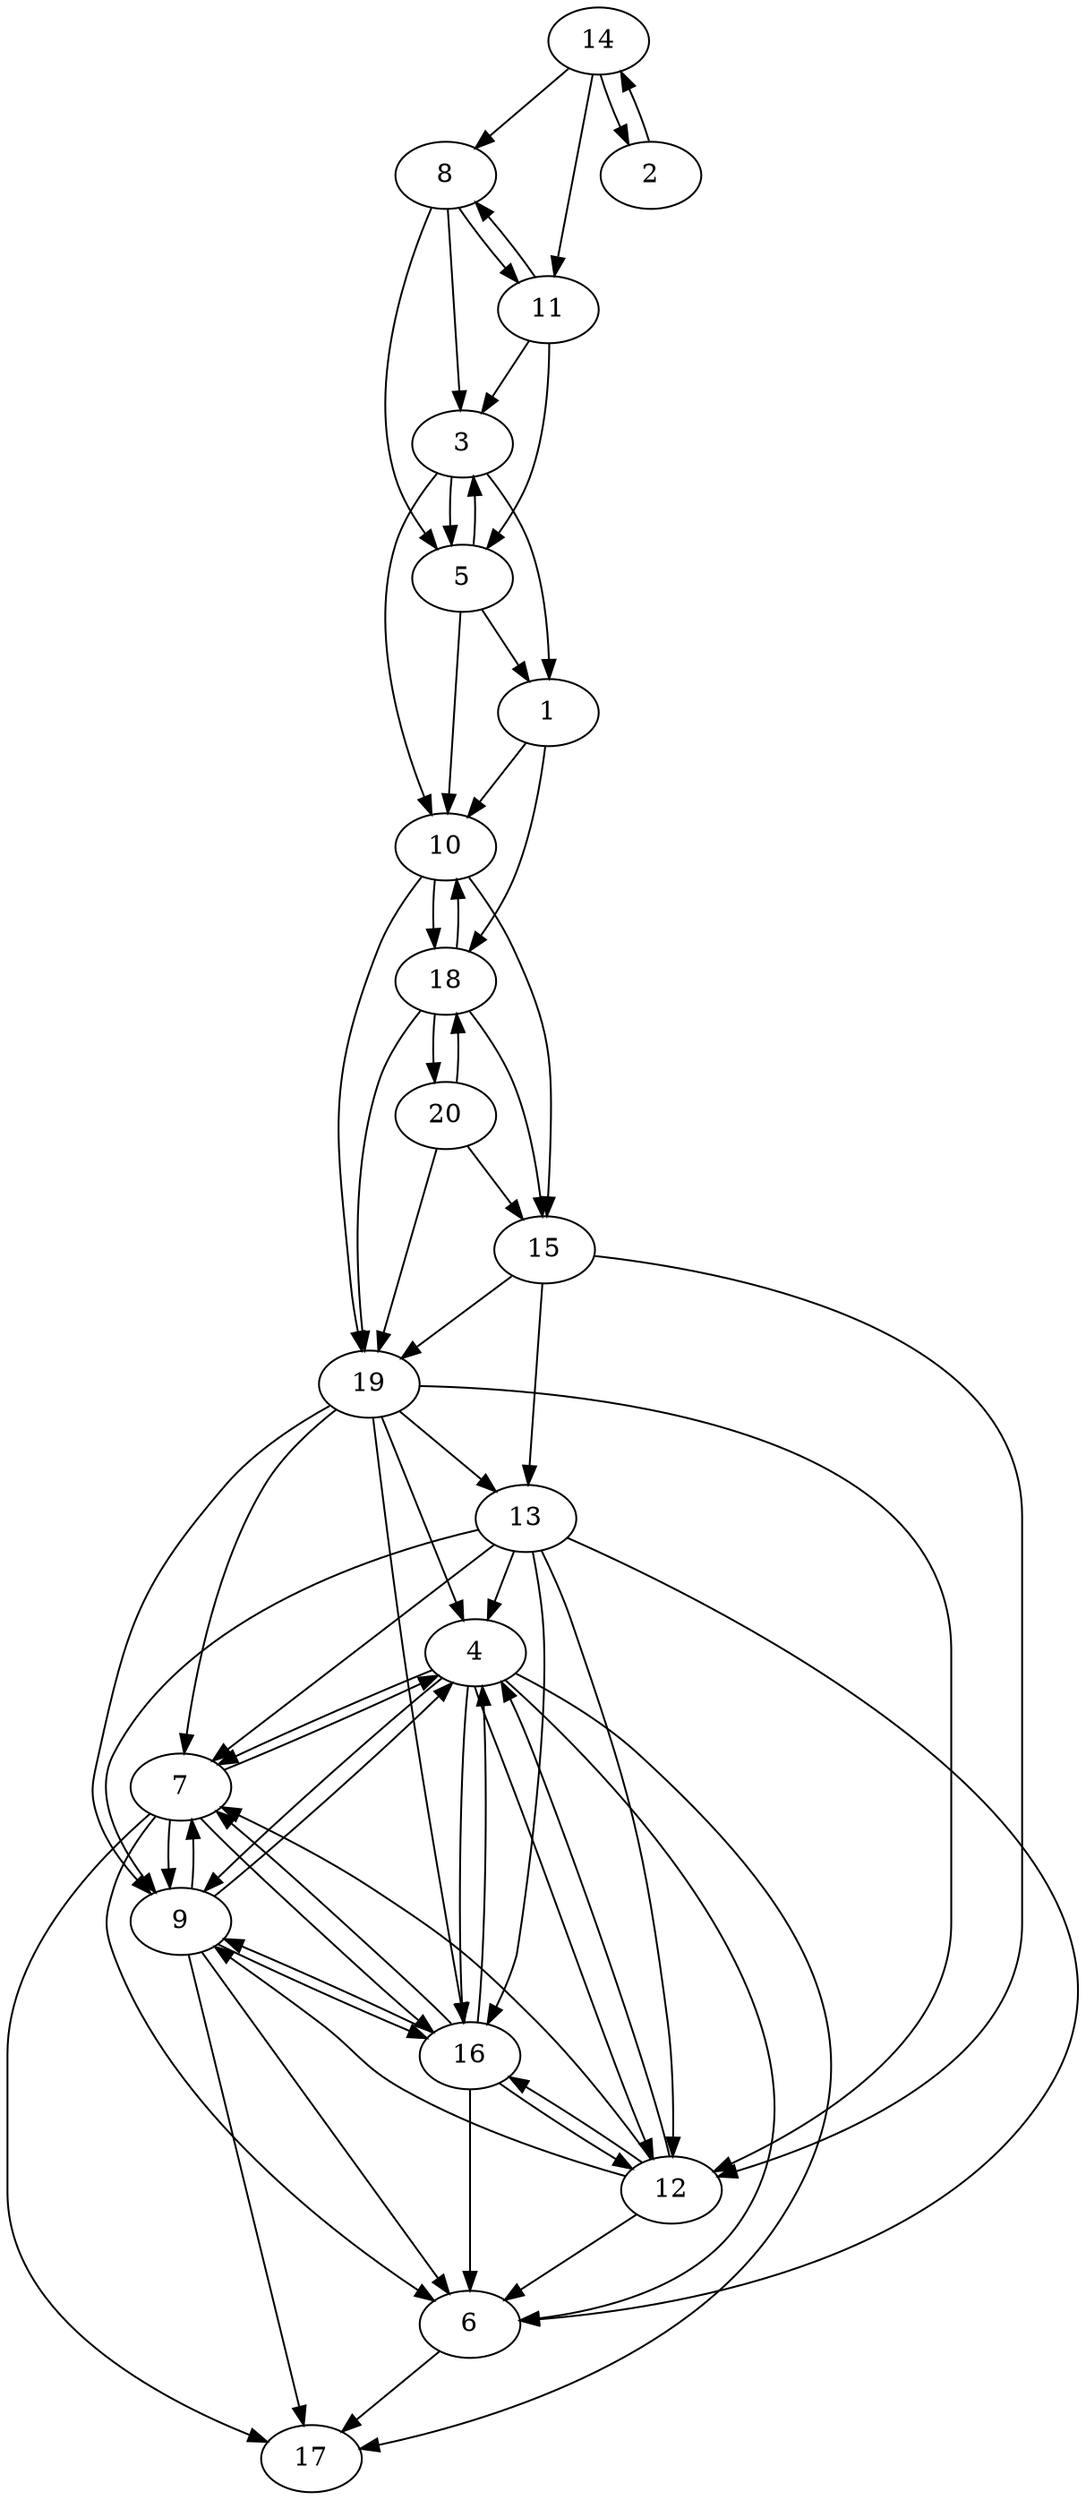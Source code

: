 digraph G {
1 -> 10;
1 -> 18;
2 -> 14;
3 -> 1;
3 -> 5;
3 -> 10;
4 -> 6;
4 -> 7;
4 -> 9;
4 -> 12;
4 -> 16;
4 -> 17;
5 -> 1;
5 -> 3;
5 -> 10;
6 -> 17;
7 -> 4;
7 -> 6;
7 -> 9;
7 -> 16;
7 -> 17;
8 -> 3;
8 -> 5;
8 -> 11;
9 -> 4;
9 -> 6;
9 -> 7;
9 -> 16;
9 -> 17;
10 -> 15;
10 -> 18;
10 -> 19;
11 -> 3;
11 -> 5;
11 -> 8;
12 -> 4;
12 -> 6;
12 -> 7;
12 -> 9;
12 -> 16;
13 -> 4;
13 -> 6;
13 -> 7;
13 -> 9;
13 -> 12;
13 -> 16;
14 -> 2;
14 -> 8;
14 -> 11;
15 -> 12;
15 -> 13;
15 -> 19;
16 -> 4;
16 -> 6;
16 -> 7;
16 -> 9;
16 -> 12;
18 -> 10;
18 -> 15;
18 -> 19;
18 -> 20;
19 -> 4;
19 -> 7;
19 -> 9;
19 -> 12;
19 -> 13;
19 -> 16;
20 -> 15;
20 -> 18;
20 -> 19;
}